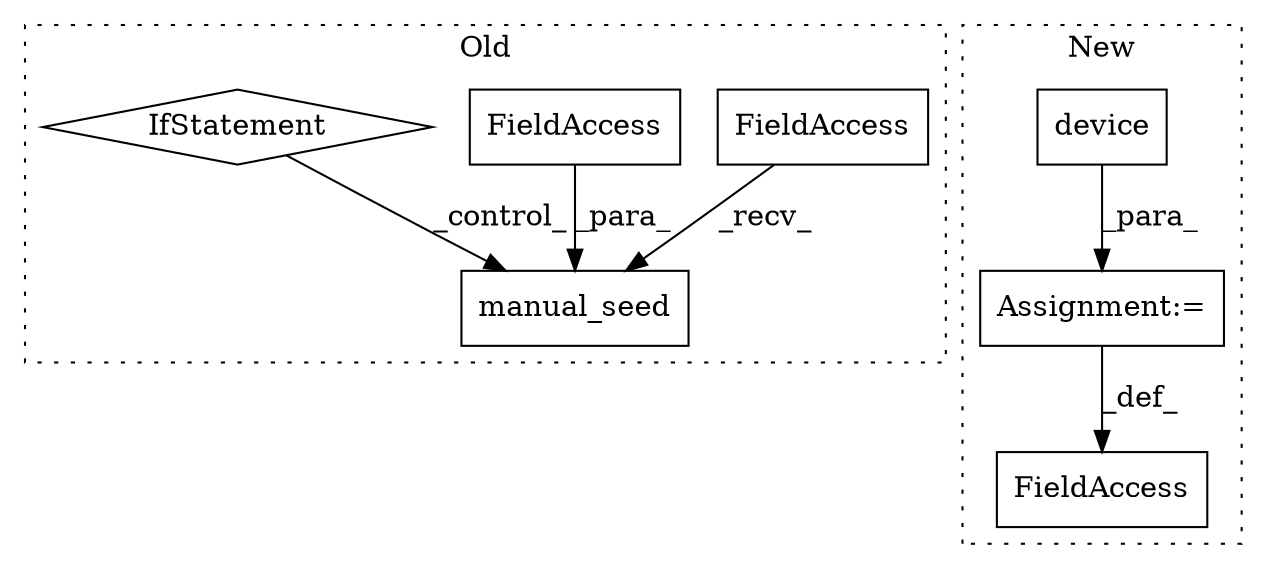 digraph G {
subgraph cluster0 {
1 [label="manual_seed" a="32" s="1233,1253" l="12,1" shape="box"];
3 [label="FieldAccess" a="22" s="1222" l="10" shape="box"];
4 [label="FieldAccess" a="22" s="1245" l="3" shape="box"];
7 [label="IfStatement" a="25" s="1204,1212" l="4,2" shape="diamond"];
label = "Old";
style="dotted";
}
subgraph cluster1 {
2 [label="device" a="32" s="1170,1202" l="7,1" shape="box"];
5 [label="Assignment:=" a="7" s="1163" l="1" shape="box"];
6 [label="FieldAccess" a="22" s="1157" l="6" shape="box"];
label = "New";
style="dotted";
}
2 -> 5 [label="_para_"];
3 -> 1 [label="_recv_"];
4 -> 1 [label="_para_"];
5 -> 6 [label="_def_"];
7 -> 1 [label="_control_"];
}